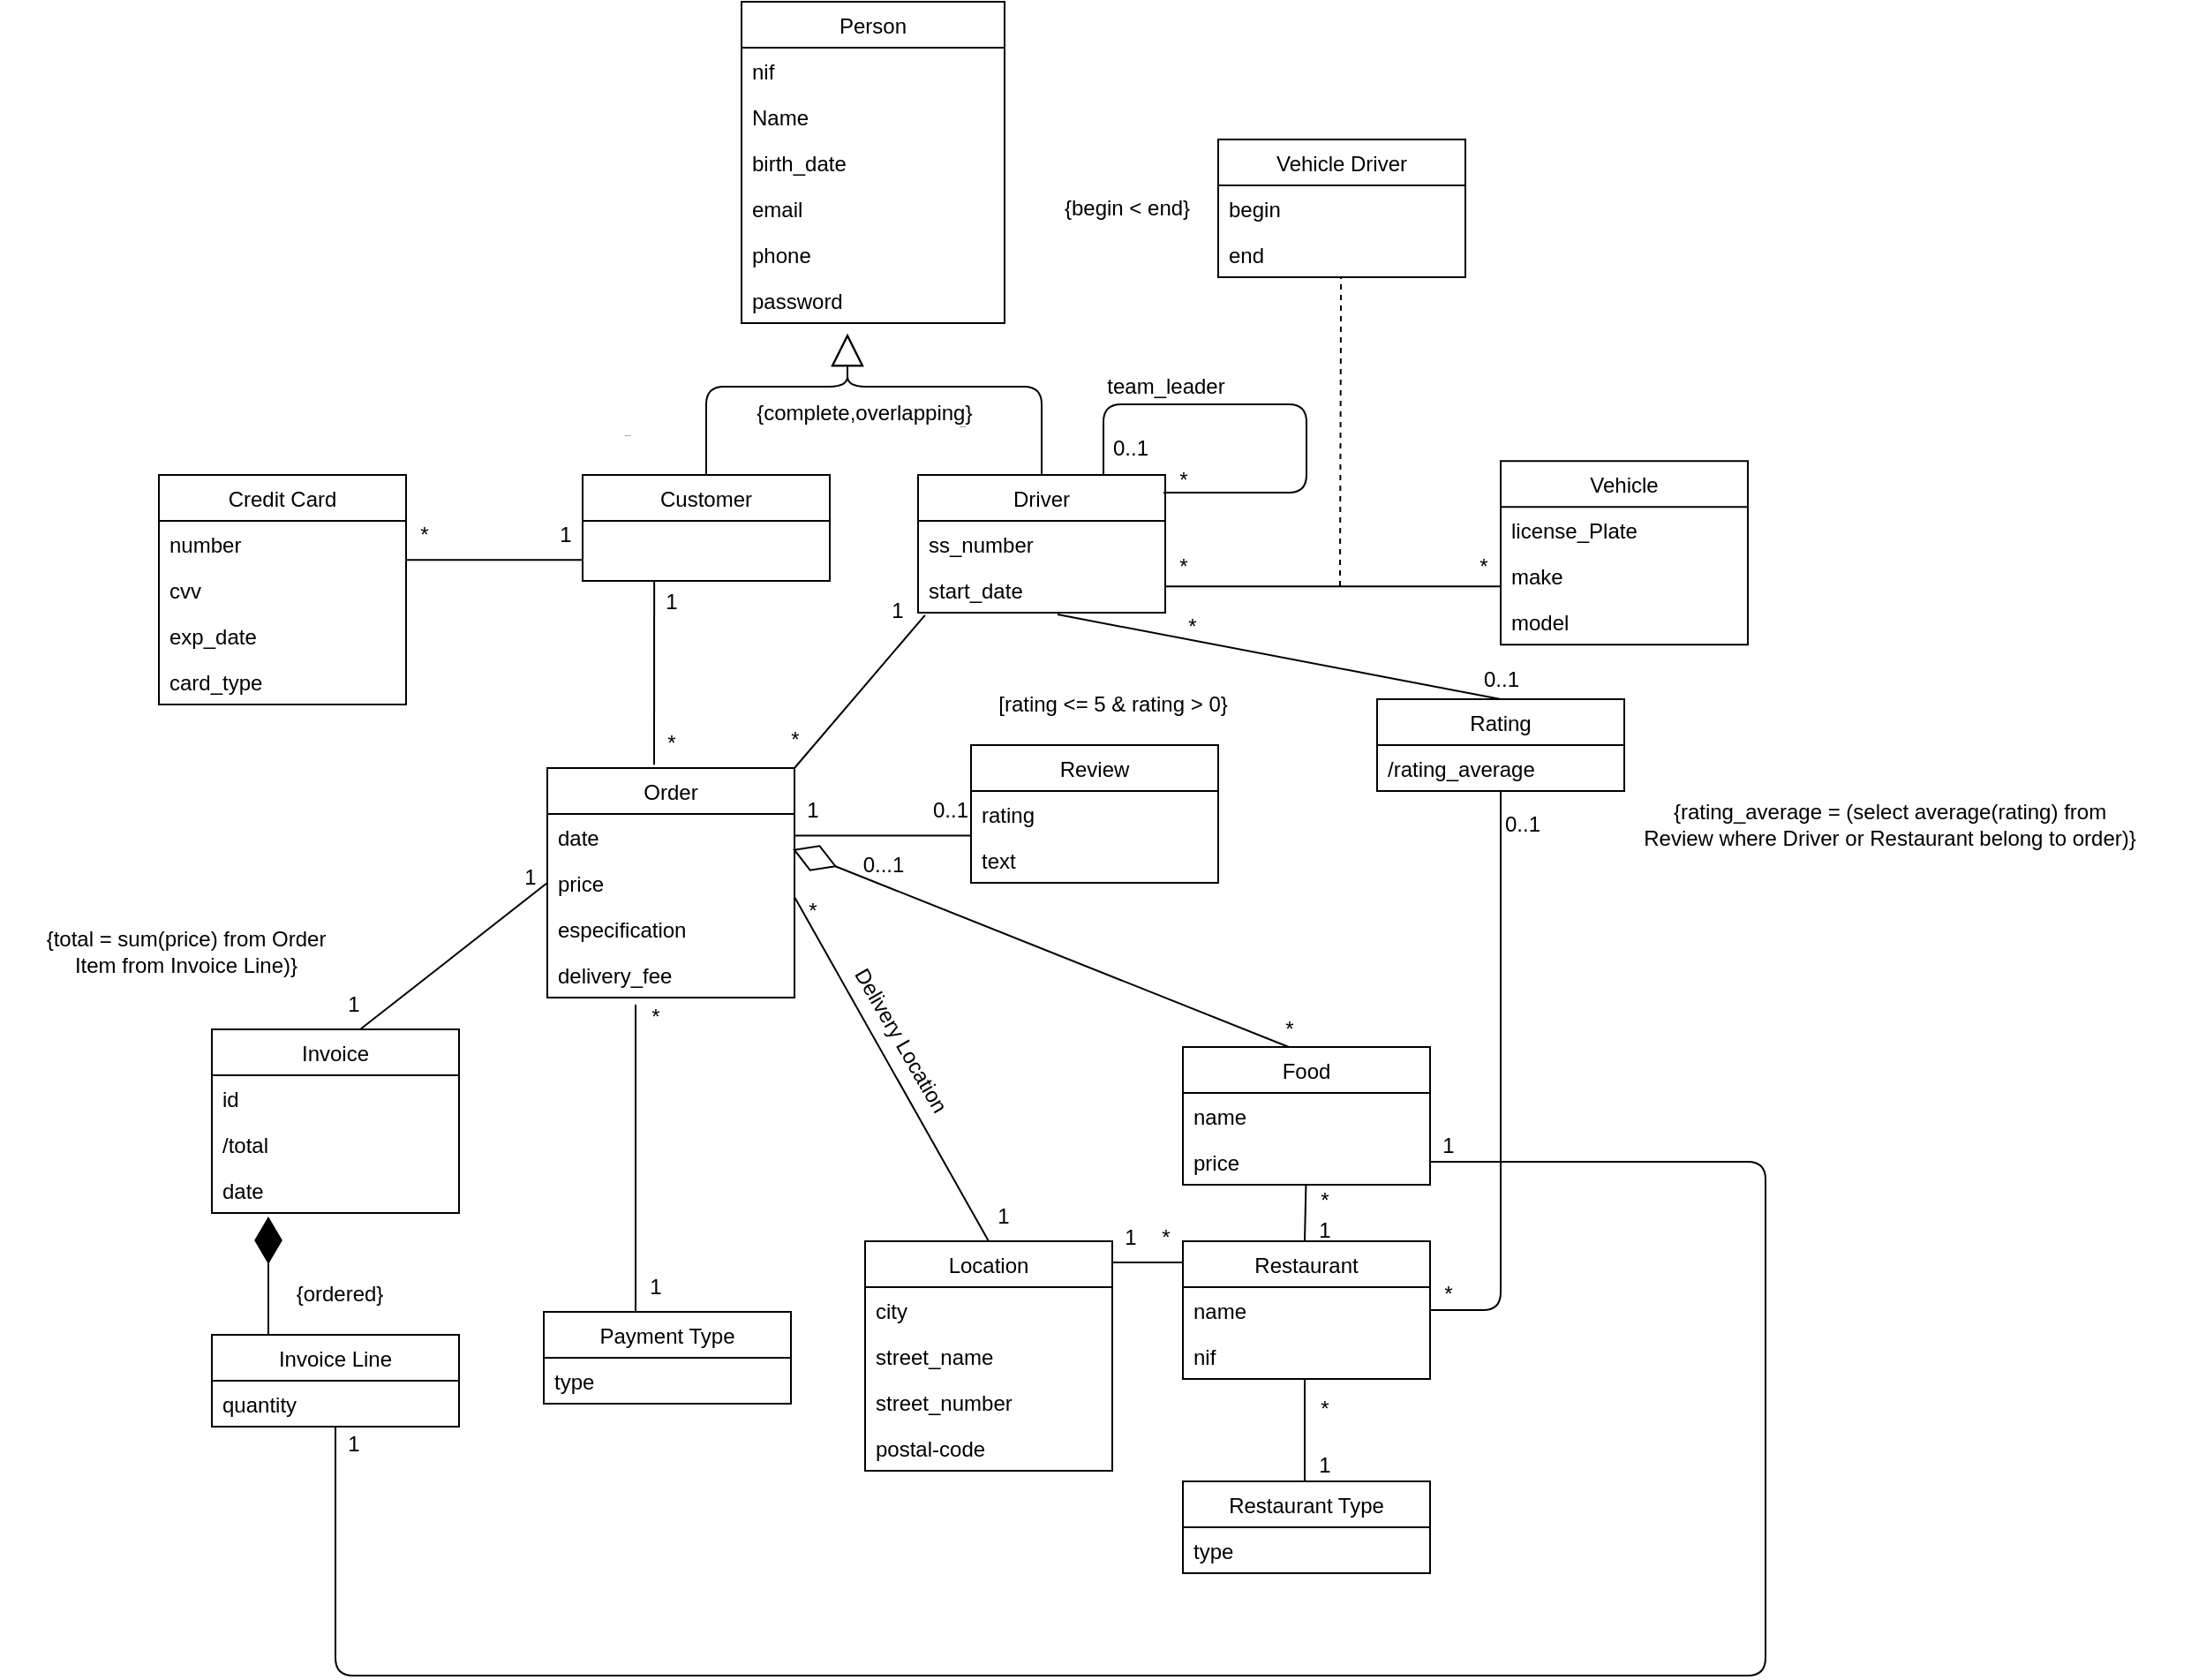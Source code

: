 <mxfile version="12.9.3" type="device"><diagram id="x4gW-zz0H5W8stwuuXS4" name="Page-1"><mxGraphModel dx="2037" dy="700" grid="1" gridSize="10" guides="1" tooltips="1" connect="1" arrows="1" fold="1" page="1" pageScale="1" pageWidth="850" pageHeight="1100" math="0" shadow="0"><root><mxCell id="0"/><mxCell id="1" parent="0"/><object label="Person" id="hmPX8hJOSWV2uHWbl7bB-1"><mxCell style="swimlane;fontStyle=0;childLayout=stackLayout;horizontal=1;startSize=26;fillColor=none;horizontalStack=0;resizeParent=1;resizeParentMax=0;resizeLast=0;collapsible=1;marginBottom=0;aspect=fixed;" parent="1" vertex="1"><mxGeometry x="420" y="12" width="149" height="182" as="geometry"/></mxCell></object><mxCell id="hmPX8hJOSWV2uHWbl7bB-2" value="nif" style="text;strokeColor=none;fillColor=none;align=left;verticalAlign=top;spacingLeft=4;spacingRight=4;overflow=hidden;rotatable=0;points=[[0,0.5],[1,0.5]];portConstraint=eastwest;" parent="hmPX8hJOSWV2uHWbl7bB-1" vertex="1"><mxGeometry y="26" width="149" height="26" as="geometry"/></mxCell><mxCell id="hmPX8hJOSWV2uHWbl7bB-3" value="Name" style="text;strokeColor=none;fillColor=none;align=left;verticalAlign=top;spacingLeft=4;spacingRight=4;overflow=hidden;rotatable=0;points=[[0,0.5],[1,0.5]];portConstraint=eastwest;" parent="hmPX8hJOSWV2uHWbl7bB-1" vertex="1"><mxGeometry y="52" width="149" height="26" as="geometry"/></mxCell><mxCell id="hmPX8hJOSWV2uHWbl7bB-4" value="birth_date" style="text;strokeColor=none;fillColor=none;align=left;verticalAlign=top;spacingLeft=4;spacingRight=4;overflow=hidden;rotatable=0;points=[[0,0.5],[1,0.5]];portConstraint=eastwest;" parent="hmPX8hJOSWV2uHWbl7bB-1" vertex="1"><mxGeometry y="78" width="149" height="26" as="geometry"/></mxCell><mxCell id="hmPX8hJOSWV2uHWbl7bB-5" value="email" style="text;strokeColor=none;fillColor=none;align=left;verticalAlign=top;spacingLeft=4;spacingRight=4;overflow=hidden;rotatable=0;points=[[0,0.5],[1,0.5]];portConstraint=eastwest;" parent="hmPX8hJOSWV2uHWbl7bB-1" vertex="1"><mxGeometry y="104" width="149" height="26" as="geometry"/></mxCell><mxCell id="hmPX8hJOSWV2uHWbl7bB-6" value="phone" style="text;strokeColor=none;fillColor=none;align=left;verticalAlign=top;spacingLeft=4;spacingRight=4;overflow=hidden;rotatable=0;points=[[0,0.5],[1,0.5]];portConstraint=eastwest;" parent="hmPX8hJOSWV2uHWbl7bB-1" vertex="1"><mxGeometry y="130" width="149" height="26" as="geometry"/></mxCell><mxCell id="hmPX8hJOSWV2uHWbl7bB-7" value="password" style="text;strokeColor=none;fillColor=none;align=left;verticalAlign=top;spacingLeft=4;spacingRight=4;overflow=hidden;rotatable=0;points=[[0,0.5],[1,0.5]];portConstraint=eastwest;" parent="hmPX8hJOSWV2uHWbl7bB-1" vertex="1"><mxGeometry y="156" width="149" height="26" as="geometry"/></mxCell><mxCell id="hmPX8hJOSWV2uHWbl7bB-8" value="Customer" style="swimlane;fontStyle=0;childLayout=stackLayout;horizontal=1;startSize=26;fillColor=none;horizontalStack=0;resizeParent=1;resizeParentMax=0;resizeLast=0;collapsible=1;marginBottom=0;" parent="1" vertex="1"><mxGeometry x="330" y="280" width="140" height="60" as="geometry"/></mxCell><mxCell id="hmPX8hJOSWV2uHWbl7bB-9" value="Driver" style="swimlane;fontStyle=0;childLayout=stackLayout;horizontal=1;startSize=26;fillColor=none;horizontalStack=0;resizeParent=1;resizeParentMax=0;resizeLast=0;collapsible=1;marginBottom=0;" parent="1" vertex="1"><mxGeometry x="520" y="280" width="140" height="78" as="geometry"/></mxCell><mxCell id="hmPX8hJOSWV2uHWbl7bB-10" value="ss_number" style="text;strokeColor=none;fillColor=none;align=left;verticalAlign=top;spacingLeft=4;spacingRight=4;overflow=hidden;rotatable=0;points=[[0,0.5],[1,0.5]];portConstraint=eastwest;" parent="hmPX8hJOSWV2uHWbl7bB-9" vertex="1"><mxGeometry y="26" width="140" height="26" as="geometry"/></mxCell><mxCell id="hmPX8hJOSWV2uHWbl7bB-11" value="start_date" style="text;strokeColor=none;fillColor=none;align=left;verticalAlign=top;spacingLeft=4;spacingRight=4;overflow=hidden;rotatable=0;points=[[0,0.5],[1,0.5]];portConstraint=eastwest;" parent="hmPX8hJOSWV2uHWbl7bB-9" vertex="1"><mxGeometry y="52" width="140" height="26" as="geometry"/></mxCell><mxCell id="hmPX8hJOSWV2uHWbl7bB-12" value="Order" style="swimlane;fontStyle=0;childLayout=stackLayout;horizontal=1;startSize=26;fillColor=none;horizontalStack=0;resizeParent=1;resizeParentMax=0;resizeLast=0;collapsible=1;marginBottom=0;" parent="1" vertex="1"><mxGeometry x="310" y="446" width="140" height="130" as="geometry"/></mxCell><mxCell id="hmPX8hJOSWV2uHWbl7bB-13" value="date" style="text;strokeColor=none;fillColor=none;align=left;verticalAlign=top;spacingLeft=4;spacingRight=4;overflow=hidden;rotatable=0;points=[[0,0.5],[1,0.5]];portConstraint=eastwest;" parent="hmPX8hJOSWV2uHWbl7bB-12" vertex="1"><mxGeometry y="26" width="140" height="26" as="geometry"/></mxCell><mxCell id="hmPX8hJOSWV2uHWbl7bB-14" value="price" style="text;strokeColor=none;fillColor=none;align=left;verticalAlign=top;spacingLeft=4;spacingRight=4;overflow=hidden;rotatable=0;points=[[0,0.5],[1,0.5]];portConstraint=eastwest;" parent="hmPX8hJOSWV2uHWbl7bB-12" vertex="1"><mxGeometry y="52" width="140" height="26" as="geometry"/></mxCell><mxCell id="g-7WznA3Voh3nUn90X7V-6" value="especification" style="text;strokeColor=none;fillColor=none;align=left;verticalAlign=top;spacingLeft=4;spacingRight=4;overflow=hidden;rotatable=0;points=[[0,0.5],[1,0.5]];portConstraint=eastwest;" parent="hmPX8hJOSWV2uHWbl7bB-12" vertex="1"><mxGeometry y="78" width="140" height="26" as="geometry"/></mxCell><mxCell id="qX_uHMlTKKUctfKTz_rC-2" value="delivery_fee" style="text;strokeColor=none;fillColor=none;align=left;verticalAlign=top;spacingLeft=4;spacingRight=4;overflow=hidden;rotatable=0;points=[[0,0.5],[1,0.5]];portConstraint=eastwest;" vertex="1" parent="hmPX8hJOSWV2uHWbl7bB-12"><mxGeometry y="104" width="140" height="26" as="geometry"/></mxCell><mxCell id="hmPX8hJOSWV2uHWbl7bB-18" value="Rating" style="swimlane;fontStyle=0;childLayout=stackLayout;horizontal=1;startSize=26;fillColor=none;horizontalStack=0;resizeParent=1;resizeParentMax=0;resizeLast=0;collapsible=1;marginBottom=0;" parent="1" vertex="1"><mxGeometry x="780" y="407" width="140" height="52" as="geometry"/></mxCell><mxCell id="hmPX8hJOSWV2uHWbl7bB-19" value="/rating_average" style="text;strokeColor=none;fillColor=none;align=left;verticalAlign=top;spacingLeft=4;spacingRight=4;overflow=hidden;rotatable=0;points=[[0,0.5],[1,0.5]];portConstraint=eastwest;" parent="hmPX8hJOSWV2uHWbl7bB-18" vertex="1"><mxGeometry y="26" width="140" height="26" as="geometry"/></mxCell><mxCell id="hmPX8hJOSWV2uHWbl7bB-20" value="Review" style="swimlane;fontStyle=0;childLayout=stackLayout;horizontal=1;startSize=26;fillColor=none;horizontalStack=0;resizeParent=1;resizeParentMax=0;resizeLast=0;collapsible=1;marginBottom=0;" parent="1" vertex="1"><mxGeometry x="550" y="433" width="140" height="78" as="geometry"/></mxCell><mxCell id="hmPX8hJOSWV2uHWbl7bB-21" value="rating" style="text;strokeColor=none;fillColor=none;align=left;verticalAlign=top;spacingLeft=4;spacingRight=4;overflow=hidden;rotatable=0;points=[[0,0.5],[1,0.5]];portConstraint=eastwest;" parent="hmPX8hJOSWV2uHWbl7bB-20" vertex="1"><mxGeometry y="26" width="140" height="26" as="geometry"/></mxCell><mxCell id="hmPX8hJOSWV2uHWbl7bB-22" value="text" style="text;strokeColor=none;fillColor=none;align=left;verticalAlign=top;spacingLeft=4;spacingRight=4;overflow=hidden;rotatable=0;points=[[0,0.5],[1,0.5]];portConstraint=eastwest;" parent="hmPX8hJOSWV2uHWbl7bB-20" vertex="1"><mxGeometry y="52" width="140" height="26" as="geometry"/></mxCell><mxCell id="hmPX8hJOSWV2uHWbl7bB-15" value="Vehicle" style="swimlane;fontStyle=0;childLayout=stackLayout;horizontal=1;startSize=26;fillColor=none;horizontalStack=0;resizeParent=1;resizeParentMax=0;resizeLast=0;collapsible=1;marginBottom=0;" parent="1" vertex="1"><mxGeometry x="850" y="272.14" width="140" height="104" as="geometry"/></mxCell><mxCell id="hmPX8hJOSWV2uHWbl7bB-16" style="edgeStyle=orthogonalEdgeStyle;rounded=0;orthogonalLoop=1;jettySize=auto;html=1;exitX=1;exitY=0.5;exitDx=0;exitDy=0;" parent="hmPX8hJOSWV2uHWbl7bB-15" source="hmPX8hJOSWV2uHWbl7bB-17" target="hmPX8hJOSWV2uHWbl7bB-17" edge="1"><mxGeometry relative="1" as="geometry"/></mxCell><mxCell id="hmPX8hJOSWV2uHWbl7bB-17" value="license_Plate" style="text;strokeColor=none;fillColor=none;align=left;verticalAlign=top;spacingLeft=4;spacingRight=4;overflow=hidden;rotatable=0;points=[[0,0.5],[1,0.5]];portConstraint=eastwest;" parent="hmPX8hJOSWV2uHWbl7bB-15" vertex="1"><mxGeometry y="26" width="140" height="26" as="geometry"/></mxCell><mxCell id="qX_uHMlTKKUctfKTz_rC-3" value="make" style="text;strokeColor=none;fillColor=none;align=left;verticalAlign=top;spacingLeft=4;spacingRight=4;overflow=hidden;rotatable=0;points=[[0,0.5],[1,0.5]];portConstraint=eastwest;" vertex="1" parent="hmPX8hJOSWV2uHWbl7bB-15"><mxGeometry y="52" width="140" height="26" as="geometry"/></mxCell><mxCell id="qX_uHMlTKKUctfKTz_rC-4" value="model" style="text;strokeColor=none;fillColor=none;align=left;verticalAlign=top;spacingLeft=4;spacingRight=4;overflow=hidden;rotatable=0;points=[[0,0.5],[1,0.5]];portConstraint=eastwest;" vertex="1" parent="hmPX8hJOSWV2uHWbl7bB-15"><mxGeometry y="78" width="140" height="26" as="geometry"/></mxCell><mxCell id="hmPX8hJOSWV2uHWbl7bB-23" value="Food" style="swimlane;fontStyle=0;childLayout=stackLayout;horizontal=1;startSize=26;fillColor=none;horizontalStack=0;resizeParent=1;resizeParentMax=0;resizeLast=0;collapsible=1;marginBottom=0;" parent="1" vertex="1"><mxGeometry x="670" y="604" width="140" height="78" as="geometry"/></mxCell><mxCell id="hmPX8hJOSWV2uHWbl7bB-24" value="name" style="text;strokeColor=none;fillColor=none;align=left;verticalAlign=top;spacingLeft=4;spacingRight=4;overflow=hidden;rotatable=0;points=[[0,0.5],[1,0.5]];portConstraint=eastwest;" parent="hmPX8hJOSWV2uHWbl7bB-23" vertex="1"><mxGeometry y="26" width="140" height="26" as="geometry"/></mxCell><mxCell id="hmPX8hJOSWV2uHWbl7bB-25" value="price" style="text;strokeColor=none;fillColor=none;align=left;verticalAlign=top;spacingLeft=4;spacingRight=4;overflow=hidden;rotatable=0;points=[[0,0.5],[1,0.5]];portConstraint=eastwest;" parent="hmPX8hJOSWV2uHWbl7bB-23" vertex="1"><mxGeometry y="52" width="140" height="26" as="geometry"/></mxCell><mxCell id="56qyV9dsgoLXQfU-FJvZ-68" value="" style="endArrow=diamondThin;endFill=0;endSize=24;html=1;entryX=0.993;entryY=0.769;entryDx=0;entryDy=0;entryPerimeter=0;" parent="hmPX8hJOSWV2uHWbl7bB-23" target="hmPX8hJOSWV2uHWbl7bB-13" edge="1"><mxGeometry width="160" relative="1" as="geometry"><mxPoint x="60" as="sourcePoint"/><mxPoint x="220" as="targetPoint"/></mxGeometry></mxCell><mxCell id="hmPX8hJOSWV2uHWbl7bB-26" value="Restaurant" style="swimlane;fontStyle=0;childLayout=stackLayout;horizontal=1;startSize=26;fillColor=none;horizontalStack=0;resizeParent=1;resizeParentMax=0;resizeLast=0;collapsible=1;marginBottom=0;" parent="1" vertex="1"><mxGeometry x="670" y="714" width="140" height="78" as="geometry"/></mxCell><mxCell id="hmPX8hJOSWV2uHWbl7bB-27" value="name" style="text;strokeColor=none;fillColor=none;align=left;verticalAlign=top;spacingLeft=4;spacingRight=4;overflow=hidden;rotatable=0;points=[[0,0.5],[1,0.5]];portConstraint=eastwest;" parent="hmPX8hJOSWV2uHWbl7bB-26" vertex="1"><mxGeometry y="26" width="140" height="26" as="geometry"/></mxCell><mxCell id="xYkYuIALFyzCIt_aJhcX-15" value="" style="endArrow=none;html=1;fontSize=12;" parent="hmPX8hJOSWV2uHWbl7bB-26" target="hmPX8hJOSWV2uHWbl7bB-25" edge="1"><mxGeometry width="50" height="50" relative="1" as="geometry"><mxPoint x="69" as="sourcePoint"/><mxPoint x="69" y="-17" as="targetPoint"/></mxGeometry></mxCell><mxCell id="56qyV9dsgoLXQfU-FJvZ-5" value="nif" style="text;strokeColor=none;fillColor=none;align=left;verticalAlign=top;spacingLeft=4;spacingRight=4;overflow=hidden;rotatable=0;points=[[0,0.5],[1,0.5]];portConstraint=eastwest;" parent="hmPX8hJOSWV2uHWbl7bB-26" vertex="1"><mxGeometry y="52" width="140" height="26" as="geometry"/></mxCell><mxCell id="hmPX8hJOSWV2uHWbl7bB-28" value="Payment Type" style="swimlane;fontStyle=0;childLayout=stackLayout;horizontal=1;startSize=26;fillColor=none;horizontalStack=0;resizeParent=1;resizeParentMax=0;resizeLast=0;collapsible=1;marginBottom=0;" parent="1" vertex="1"><mxGeometry x="308" y="754" width="140" height="52" as="geometry"/></mxCell><mxCell id="hmPX8hJOSWV2uHWbl7bB-31" value="type" style="text;strokeColor=none;fillColor=none;align=left;verticalAlign=top;spacingLeft=4;spacingRight=4;overflow=hidden;rotatable=0;points=[[0,0.5],[1,0.5]];portConstraint=eastwest;" parent="hmPX8hJOSWV2uHWbl7bB-28" vertex="1"><mxGeometry y="26" width="140" height="26" as="geometry"/></mxCell><mxCell id="hmPX8hJOSWV2uHWbl7bB-32" value="Invoice" style="swimlane;fontStyle=0;childLayout=stackLayout;horizontal=1;startSize=26;fillColor=none;horizontalStack=0;resizeParent=1;resizeParentMax=0;resizeLast=0;collapsible=1;marginBottom=0;" parent="1" vertex="1"><mxGeometry x="120" y="594" width="140" height="104" as="geometry"/></mxCell><mxCell id="hmPX8hJOSWV2uHWbl7bB-33" value="id" style="text;strokeColor=none;fillColor=none;align=left;verticalAlign=top;spacingLeft=4;spacingRight=4;overflow=hidden;rotatable=0;points=[[0,0.5],[1,0.5]];portConstraint=eastwest;" parent="hmPX8hJOSWV2uHWbl7bB-32" vertex="1"><mxGeometry y="26" width="140" height="26" as="geometry"/></mxCell><mxCell id="hmPX8hJOSWV2uHWbl7bB-34" value="/total" style="text;strokeColor=none;fillColor=none;align=left;verticalAlign=top;spacingLeft=4;spacingRight=4;overflow=hidden;rotatable=0;points=[[0,0.5],[1,0.5]];portConstraint=eastwest;" parent="hmPX8hJOSWV2uHWbl7bB-32" vertex="1"><mxGeometry y="52" width="140" height="26" as="geometry"/></mxCell><mxCell id="hmPX8hJOSWV2uHWbl7bB-35" value="date" style="text;strokeColor=none;fillColor=none;align=left;verticalAlign=top;spacingLeft=4;spacingRight=4;overflow=hidden;rotatable=0;points=[[0,0.5],[1,0.5]];portConstraint=eastwest;" parent="hmPX8hJOSWV2uHWbl7bB-32" vertex="1"><mxGeometry y="78" width="140" height="26" as="geometry"/></mxCell><mxCell id="hmPX8hJOSWV2uHWbl7bB-41" value="Credit Card" style="swimlane;fontStyle=0;childLayout=stackLayout;horizontal=1;startSize=26;fillColor=none;horizontalStack=0;resizeParent=1;resizeParentMax=0;resizeLast=0;collapsible=1;marginBottom=0;" parent="1" vertex="1"><mxGeometry x="90" y="280" width="140" height="130" as="geometry"/></mxCell><mxCell id="hmPX8hJOSWV2uHWbl7bB-42" value="number" style="text;strokeColor=none;fillColor=none;align=left;verticalAlign=top;spacingLeft=4;spacingRight=4;overflow=hidden;rotatable=0;points=[[0,0.5],[1,0.5]];portConstraint=eastwest;" parent="hmPX8hJOSWV2uHWbl7bB-41" vertex="1"><mxGeometry y="26" width="140" height="26" as="geometry"/></mxCell><mxCell id="hmPX8hJOSWV2uHWbl7bB-43" value="cvv" style="text;strokeColor=none;fillColor=none;align=left;verticalAlign=top;spacingLeft=4;spacingRight=4;overflow=hidden;rotatable=0;points=[[0,0.5],[1,0.5]];portConstraint=eastwest;" parent="hmPX8hJOSWV2uHWbl7bB-41" vertex="1"><mxGeometry y="52" width="140" height="26" as="geometry"/></mxCell><mxCell id="hmPX8hJOSWV2uHWbl7bB-44" value="exp_date" style="text;strokeColor=none;fillColor=none;align=left;verticalAlign=top;spacingLeft=4;spacingRight=4;overflow=hidden;rotatable=0;points=[[0,0.5],[1,0.5]];portConstraint=eastwest;" parent="hmPX8hJOSWV2uHWbl7bB-41" vertex="1"><mxGeometry y="78" width="140" height="26" as="geometry"/></mxCell><mxCell id="hmPX8hJOSWV2uHWbl7bB-45" value="card_type" style="text;strokeColor=none;fillColor=none;align=left;verticalAlign=top;spacingLeft=4;spacingRight=4;overflow=hidden;rotatable=0;points=[[0,0.5],[1,0.5]];portConstraint=eastwest;" parent="hmPX8hJOSWV2uHWbl7bB-41" vertex="1"><mxGeometry y="104" width="140" height="26" as="geometry"/></mxCell><mxCell id="hmPX8hJOSWV2uHWbl7bB-50" value="Location" style="swimlane;fontStyle=0;childLayout=stackLayout;horizontal=1;startSize=26;fillColor=none;horizontalStack=0;resizeParent=1;resizeParentMax=0;resizeLast=0;collapsible=1;marginBottom=0;" parent="1" vertex="1"><mxGeometry x="490" y="714" width="140" height="130" as="geometry"/></mxCell><mxCell id="hmPX8hJOSWV2uHWbl7bB-51" value="city" style="text;strokeColor=none;fillColor=none;align=left;verticalAlign=top;spacingLeft=4;spacingRight=4;overflow=hidden;rotatable=0;points=[[0,0.5],[1,0.5]];portConstraint=eastwest;" parent="hmPX8hJOSWV2uHWbl7bB-50" vertex="1"><mxGeometry y="26" width="140" height="26" as="geometry"/></mxCell><mxCell id="hmPX8hJOSWV2uHWbl7bB-52" value="street_name" style="text;strokeColor=none;fillColor=none;align=left;verticalAlign=top;spacingLeft=4;spacingRight=4;overflow=hidden;rotatable=0;points=[[0,0.5],[1,0.5]];portConstraint=eastwest;" parent="hmPX8hJOSWV2uHWbl7bB-50" vertex="1"><mxGeometry y="52" width="140" height="26" as="geometry"/></mxCell><mxCell id="hmPX8hJOSWV2uHWbl7bB-53" value="street_number" style="text;strokeColor=none;fillColor=none;align=left;verticalAlign=top;spacingLeft=4;spacingRight=4;overflow=hidden;rotatable=0;points=[[0,0.5],[1,0.5]];portConstraint=eastwest;" parent="hmPX8hJOSWV2uHWbl7bB-50" vertex="1"><mxGeometry y="78" width="140" height="26" as="geometry"/></mxCell><mxCell id="hmPX8hJOSWV2uHWbl7bB-54" value="postal-code" style="text;strokeColor=none;fillColor=none;align=left;verticalAlign=top;spacingLeft=4;spacingRight=4;overflow=hidden;rotatable=0;points=[[0,0.5],[1,0.5]];portConstraint=eastwest;" parent="hmPX8hJOSWV2uHWbl7bB-50" vertex="1"><mxGeometry y="104" width="140" height="26" as="geometry"/></mxCell><mxCell id="hmPX8hJOSWV2uHWbl7bB-55" value="Restaurant Type" style="swimlane;fontStyle=0;childLayout=stackLayout;horizontal=1;startSize=26;fillColor=none;horizontalStack=0;resizeParent=1;resizeParentMax=0;resizeLast=0;collapsible=1;marginBottom=0;" parent="1" vertex="1"><mxGeometry x="670" y="850" width="140" height="52" as="geometry"/></mxCell><mxCell id="hmPX8hJOSWV2uHWbl7bB-56" value="type" style="text;strokeColor=none;fillColor=none;align=left;verticalAlign=top;spacingLeft=4;spacingRight=4;overflow=hidden;rotatable=0;points=[[0,0.5],[1,0.5]];portConstraint=eastwest;" parent="hmPX8hJOSWV2uHWbl7bB-55" vertex="1"><mxGeometry y="26" width="140" height="26" as="geometry"/></mxCell><mxCell id="hmPX8hJOSWV2uHWbl7bB-59" value="Extends" style="endArrow=block;endSize=16;endFill=0;html=1;exitX=0.5;exitY=0;exitDx=0;exitDy=0;fontSize=1;" parent="1" source="hmPX8hJOSWV2uHWbl7bB-8" edge="1"><mxGeometry x="-0.707" y="45" width="160" relative="1" as="geometry"><mxPoint x="425" y="210" as="sourcePoint"/><mxPoint x="480" y="200" as="targetPoint"/><Array as="points"><mxPoint x="400" y="230"/><mxPoint x="480" y="230"/></Array><mxPoint as="offset"/></mxGeometry></mxCell><mxCell id="hmPX8hJOSWV2uHWbl7bB-60" value="Extends" style="endArrow=block;endSize=16;endFill=0;html=1;exitX=0.5;exitY=0;exitDx=0;exitDy=0;fontSize=1;" parent="1" source="hmPX8hJOSWV2uHWbl7bB-9" edge="1"><mxGeometry x="-0.707" y="45" width="160" relative="1" as="geometry"><mxPoint x="400" y="250" as="sourcePoint"/><mxPoint x="480" y="200" as="targetPoint"/><Array as="points"><mxPoint x="590" y="230"/><mxPoint x="480" y="230"/></Array><mxPoint as="offset"/></mxGeometry></mxCell><mxCell id="hmPX8hJOSWV2uHWbl7bB-61" value="{&lt;font style=&quot;font-size: 12px&quot;&gt;{complete,overlapping}&lt;/font&gt;" style="text;html=1;resizable=0;autosize=1;align=center;verticalAlign=middle;points=[];fillColor=none;strokeColor=none;rounded=0;fontSize=1;" parent="1" vertex="1"><mxGeometry x="409" y="240" width="160" height="10" as="geometry"/></mxCell><mxCell id="hmPX8hJOSWV2uHWbl7bB-72" value="" style="endArrow=none;html=1;fontSize=12;entryX=0.504;entryY=1.083;entryDx=0;entryDy=0;entryPerimeter=0;exitX=0.025;exitY=1.108;exitDx=0;exitDy=0;exitPerimeter=0;" parent="1" source="hmPX8hJOSWV2uHWbl7bB-74" edge="1"><mxGeometry width="50" height="50" relative="1" as="geometry"><mxPoint x="371" y="440" as="sourcePoint"/><mxPoint x="370.56" y="339.998" as="targetPoint"/></mxGeometry></mxCell><mxCell id="hmPX8hJOSWV2uHWbl7bB-73" value="1" style="text;html=1;resizable=0;autosize=1;align=center;verticalAlign=middle;points=[];fillColor=none;strokeColor=none;rounded=0;fontSize=12;" parent="1" vertex="1"><mxGeometry x="370" y="341.84" width="20" height="20" as="geometry"/></mxCell><mxCell id="hmPX8hJOSWV2uHWbl7bB-74" value="*" style="text;html=1;resizable=0;autosize=1;align=center;verticalAlign=middle;points=[];fillColor=none;strokeColor=none;rounded=0;fontSize=12;" parent="1" vertex="1"><mxGeometry x="370" y="422.0" width="20" height="20" as="geometry"/></mxCell><mxCell id="hmPX8hJOSWV2uHWbl7bB-75" style="edgeStyle=orthogonalEdgeStyle;rounded=0;orthogonalLoop=1;jettySize=auto;html=1;exitX=1;exitY=0.5;exitDx=0;exitDy=0;" parent="1" edge="1"><mxGeometry relative="1" as="geometry"><mxPoint x="230.0" y="359.14" as="sourcePoint"/><mxPoint x="230.0" y="359.14" as="targetPoint"/></mxGeometry></mxCell><mxCell id="hmPX8hJOSWV2uHWbl7bB-76" value="" style="line;strokeWidth=1;fillColor=none;align=left;verticalAlign=middle;spacingTop=-1;spacingLeft=3;spacingRight=3;rotatable=0;labelPosition=right;points=[];portConstraint=eastwest;fontSize=12;" parent="1" vertex="1"><mxGeometry x="230" y="324.14" width="100" height="8" as="geometry"/></mxCell><mxCell id="hmPX8hJOSWV2uHWbl7bB-77" value="" style="edgeStyle=none;rounded=0;orthogonalLoop=1;jettySize=auto;html=1;fontSize=12;" parent="1" edge="1"><mxGeometry relative="1" as="geometry"><mxPoint x="230.0" y="361.007" as="sourcePoint"/><mxPoint x="230.0" y="361.007" as="targetPoint"/></mxGeometry></mxCell><mxCell id="hmPX8hJOSWV2uHWbl7bB-78" value="*" style="text;html=1;resizable=0;autosize=1;align=center;verticalAlign=middle;points=[];fillColor=none;strokeColor=none;rounded=0;fontSize=12;" parent="1" vertex="1"><mxGeometry x="230" y="304.14" width="20" height="20" as="geometry"/></mxCell><mxCell id="hmPX8hJOSWV2uHWbl7bB-79" value="1" style="text;html=1;resizable=0;autosize=1;align=center;verticalAlign=middle;points=[];fillColor=none;strokeColor=none;rounded=0;fontSize=12;" parent="1" vertex="1"><mxGeometry x="310" y="304.14" width="20" height="20" as="geometry"/></mxCell><mxCell id="hmPX8hJOSWV2uHWbl7bB-80" value="" style="endArrow=none;html=1;fontSize=12;entryX=0.028;entryY=1.054;entryDx=0;entryDy=0;entryPerimeter=0;" parent="1" target="hmPX8hJOSWV2uHWbl7bB-11" edge="1"><mxGeometry width="50" height="50" relative="1" as="geometry"><mxPoint x="450" y="446" as="sourcePoint"/><mxPoint x="500" y="396" as="targetPoint"/></mxGeometry></mxCell><mxCell id="hmPX8hJOSWV2uHWbl7bB-81" value="1" style="text;html=1;resizable=0;autosize=1;align=center;verticalAlign=middle;points=[];fillColor=none;strokeColor=none;rounded=0;fontSize=12;" parent="1" vertex="1"><mxGeometry x="498" y="347.14" width="20" height="20" as="geometry"/></mxCell><mxCell id="hmPX8hJOSWV2uHWbl7bB-82" value="*" style="text;html=1;resizable=0;autosize=1;align=center;verticalAlign=middle;points=[];fillColor=none;strokeColor=none;rounded=0;fontSize=12;" parent="1" vertex="1"><mxGeometry x="440" y="420.0" width="20" height="20" as="geometry"/></mxCell><mxCell id="hmPX8hJOSWV2uHWbl7bB-84" value="*" style="text;html=1;resizable=0;autosize=1;align=center;verticalAlign=middle;points=[];fillColor=none;strokeColor=none;rounded=0;fontSize=12;" parent="1" vertex="1"><mxGeometry x="361.2" y="577" width="20" height="20" as="geometry"/></mxCell><mxCell id="hmPX8hJOSWV2uHWbl7bB-85" value="1" style="text;html=1;resizable=0;autosize=1;align=center;verticalAlign=middle;points=[];fillColor=none;strokeColor=none;rounded=0;fontSize=12;" parent="1" vertex="1"><mxGeometry x="361.2" y="730" width="20" height="20" as="geometry"/></mxCell><mxCell id="hmPX8hJOSWV2uHWbl7bB-86" style="edgeStyle=orthogonalEdgeStyle;rounded=0;orthogonalLoop=1;jettySize=auto;html=1;exitX=1;exitY=0.5;exitDx=0;exitDy=0;" parent="1" edge="1"><mxGeometry relative="1" as="geometry"><mxPoint x="450.0" y="515.3" as="sourcePoint"/><mxPoint x="450.0" y="515.3" as="targetPoint"/></mxGeometry></mxCell><mxCell id="hmPX8hJOSWV2uHWbl7bB-87" value="" style="line;strokeWidth=1;fillColor=none;align=left;verticalAlign=middle;spacingTop=-1;spacingLeft=3;spacingRight=3;rotatable=0;labelPosition=right;points=[];portConstraint=eastwest;fontSize=12;" parent="1" vertex="1"><mxGeometry x="450" y="480.3" width="100" height="8" as="geometry"/></mxCell><mxCell id="hmPX8hJOSWV2uHWbl7bB-88" value="" style="edgeStyle=none;rounded=0;orthogonalLoop=1;jettySize=auto;html=1;fontSize=12;" parent="1" edge="1"><mxGeometry relative="1" as="geometry"><mxPoint x="450.0" y="517.167" as="sourcePoint"/><mxPoint x="450.0" y="517.167" as="targetPoint"/></mxGeometry></mxCell><mxCell id="hmPX8hJOSWV2uHWbl7bB-89" value="1" style="text;html=1;resizable=0;autosize=1;align=center;verticalAlign=middle;points=[];fillColor=none;strokeColor=none;rounded=0;fontSize=12;" parent="1" vertex="1"><mxGeometry x="450" y="460.3" width="20" height="20" as="geometry"/></mxCell><mxCell id="hmPX8hJOSWV2uHWbl7bB-90" value="0..1" style="text;html=1;resizable=0;autosize=1;align=center;verticalAlign=middle;points=[];fillColor=none;strokeColor=none;rounded=0;fontSize=12;" parent="1" vertex="1"><mxGeometry x="518" y="460.3" width="40" height="20" as="geometry"/></mxCell><mxCell id="hmPX8hJOSWV2uHWbl7bB-92" value="*" style="text;html=1;resizable=0;autosize=1;align=center;verticalAlign=middle;points=[];fillColor=none;strokeColor=none;rounded=0;fontSize=12;" parent="1" vertex="1"><mxGeometry x="450" y="517" width="20" height="20" as="geometry"/></mxCell><mxCell id="hmPX8hJOSWV2uHWbl7bB-93" value="1" style="text;html=1;resizable=0;autosize=1;align=center;verticalAlign=middle;points=[];fillColor=none;strokeColor=none;rounded=0;fontSize=12;" parent="1" vertex="1"><mxGeometry x="558" y="690" width="20" height="20" as="geometry"/></mxCell><mxCell id="xYkYuIALFyzCIt_aJhcX-3" value="" style="line;strokeWidth=1;fillColor=none;align=left;verticalAlign=middle;spacingTop=-1;spacingLeft=3;spacingRight=3;rotatable=0;labelPosition=right;points=[];portConstraint=eastwest;fontSize=12;" parent="1" vertex="1"><mxGeometry x="630" y="722" width="40" height="8" as="geometry"/></mxCell><mxCell id="xYkYuIALFyzCIt_aJhcX-21" value="" style="endArrow=none;html=1;fontSize=12;" parent="1" edge="1"><mxGeometry width="50" height="50" relative="1" as="geometry"><mxPoint x="739" y="850" as="sourcePoint"/><mxPoint x="739" y="792" as="targetPoint"/></mxGeometry></mxCell><mxCell id="xYkYuIALFyzCIt_aJhcX-34" value="" style="endArrow=none;html=1;fontSize=12;exitX=0.5;exitY=0;exitDx=0;exitDy=0;entryX=0.564;entryY=1.038;entryDx=0;entryDy=0;entryPerimeter=0;" parent="1" source="hmPX8hJOSWV2uHWbl7bB-18" target="hmPX8hJOSWV2uHWbl7bB-11" edge="1"><mxGeometry width="50" height="50" relative="1" as="geometry"><mxPoint x="809" y="447.3" as="sourcePoint"/><mxPoint x="809.56" y="371.458" as="targetPoint"/></mxGeometry></mxCell><mxCell id="xYkYuIALFyzCIt_aJhcX-35" value="" style="endArrow=none;html=1;fontSize=12;entryX=0.5;entryY=1;entryDx=0;entryDy=0;exitX=1;exitY=0.5;exitDx=0;exitDy=0;" parent="1" source="hmPX8hJOSWV2uHWbl7bB-26" target="hmPX8hJOSWV2uHWbl7bB-18" edge="1"><mxGeometry width="50" height="50" relative="1" as="geometry"><mxPoint x="950" y="590" as="sourcePoint"/><mxPoint x="800" y="497.998" as="targetPoint"/><Array as="points"><mxPoint x="850" y="753"/></Array></mxGeometry></mxCell><mxCell id="xYkYuIALFyzCIt_aJhcX-55" value="*" style="text;html=1;resizable=0;autosize=1;align=center;verticalAlign=middle;points=[];fillColor=none;strokeColor=none;rounded=0;fontSize=12;" parent="1" vertex="1"><mxGeometry x="650" y="702" width="20" height="20" as="geometry"/></mxCell><mxCell id="xYkYuIALFyzCIt_aJhcX-56" value="1" style="text;html=1;resizable=0;autosize=1;align=center;verticalAlign=middle;points=[];fillColor=none;strokeColor=none;rounded=0;fontSize=12;" parent="1" vertex="1"><mxGeometry x="630" y="702" width="20" height="20" as="geometry"/></mxCell><mxCell id="xYkYuIALFyzCIt_aJhcX-59" value="1" style="text;html=1;resizable=0;autosize=1;align=center;verticalAlign=middle;points=[];fillColor=none;strokeColor=none;rounded=0;fontSize=12;" parent="1" vertex="1"><mxGeometry x="740" y="831" width="20" height="20" as="geometry"/></mxCell><mxCell id="xYkYuIALFyzCIt_aJhcX-60" value="*" style="text;html=1;resizable=0;autosize=1;align=center;verticalAlign=middle;points=[];fillColor=none;strokeColor=none;rounded=0;fontSize=12;" parent="1" vertex="1"><mxGeometry x="740" y="799" width="20" height="20" as="geometry"/></mxCell><mxCell id="xYkYuIALFyzCIt_aJhcX-61" value="*" style="text;html=1;resizable=0;autosize=1;align=center;verticalAlign=middle;points=[];fillColor=none;strokeColor=none;rounded=0;fontSize=12;" parent="1" vertex="1"><mxGeometry x="810" y="734" width="20" height="20" as="geometry"/></mxCell><mxCell id="xYkYuIALFyzCIt_aJhcX-62" value="0..1" style="text;html=1;resizable=0;autosize=1;align=center;verticalAlign=middle;points=[];fillColor=none;strokeColor=none;rounded=0;fontSize=12;" parent="1" vertex="1"><mxGeometry x="842" y="468.3" width="40" height="20" as="geometry"/></mxCell><mxCell id="xYkYuIALFyzCIt_aJhcX-65" value="*" style="text;html=1;resizable=0;autosize=1;align=center;verticalAlign=middle;points=[];fillColor=none;strokeColor=none;rounded=0;fontSize=12;" parent="1" vertex="1"><mxGeometry x="740" y="681" width="20" height="20" as="geometry"/></mxCell><mxCell id="xYkYuIALFyzCIt_aJhcX-66" value="1" style="text;html=1;resizable=0;autosize=1;align=center;verticalAlign=middle;points=[];fillColor=none;strokeColor=none;rounded=0;fontSize=12;" parent="1" vertex="1"><mxGeometry x="740" y="698" width="20" height="20" as="geometry"/></mxCell><mxCell id="xYkYuIALFyzCIt_aJhcX-71" value="*" style="text;html=1;resizable=0;autosize=1;align=center;verticalAlign=middle;points=[];fillColor=none;strokeColor=none;rounded=0;fontSize=12;" parent="1" vertex="1"><mxGeometry x="665" y="356.14" width="20" height="20" as="geometry"/></mxCell><mxCell id="xYkYuIALFyzCIt_aJhcX-72" value="0..1" style="text;html=1;resizable=0;autosize=1;align=center;verticalAlign=middle;points=[];fillColor=none;strokeColor=none;rounded=0;fontSize=12;" parent="1" vertex="1"><mxGeometry x="830" y="386" width="40" height="20" as="geometry"/></mxCell><mxCell id="56qyV9dsgoLXQfU-FJvZ-7" value="" style="endArrow=none;html=1;fontSize=12;entryX=0.5;entryY=0;entryDx=0;entryDy=0;" parent="1" target="hmPX8hJOSWV2uHWbl7bB-50" edge="1"><mxGeometry width="50" height="50" relative="1" as="geometry"><mxPoint x="450" y="519" as="sourcePoint"/><mxPoint x="490" y="610" as="targetPoint"/></mxGeometry></mxCell><mxCell id="56qyV9dsgoLXQfU-FJvZ-20" value="" style="endArrow=none;html=1;fontSize=12;exitX=0;exitY=0.5;exitDx=0;exitDy=0;" parent="1" source="hmPX8hJOSWV2uHWbl7bB-14" edge="1"><mxGeometry width="50" height="50" relative="1" as="geometry"><mxPoint x="335.98" y="630.952" as="sourcePoint"/><mxPoint x="204.02" y="594" as="targetPoint"/></mxGeometry></mxCell><mxCell id="56qyV9dsgoLXQfU-FJvZ-21" value="1" style="text;html=1;resizable=0;autosize=1;align=center;verticalAlign=middle;points=[];fillColor=none;strokeColor=none;rounded=0;fontSize=12;" parent="1" vertex="1"><mxGeometry x="290" y="498" width="20" height="20" as="geometry"/></mxCell><mxCell id="56qyV9dsgoLXQfU-FJvZ-22" value="1" style="text;html=1;resizable=0;autosize=1;align=center;verticalAlign=middle;points=[];fillColor=none;strokeColor=none;rounded=0;fontSize=12;" parent="1" vertex="1"><mxGeometry x="190" y="570" width="20" height="20" as="geometry"/></mxCell><mxCell id="56qyV9dsgoLXQfU-FJvZ-30" value="" style="endArrow=none;html=1;fontSize=12;exitX=1;exitY=0.5;exitDx=0;exitDy=0;" parent="1" source="hmPX8hJOSWV2uHWbl7bB-25" edge="1"><mxGeometry width="50" height="50" relative="1" as="geometry"><mxPoint x="321.96" y="855.952" as="sourcePoint"/><mxPoint x="190" y="819" as="targetPoint"/><Array as="points"><mxPoint x="1000" y="669"/><mxPoint x="1000" y="960"/><mxPoint x="190" y="960"/></Array></mxGeometry></mxCell><mxCell id="56qyV9dsgoLXQfU-FJvZ-32" value="1" style="text;html=1;resizable=0;autosize=1;align=center;verticalAlign=middle;points=[];fillColor=none;strokeColor=none;rounded=0;fontSize=12;" parent="1" vertex="1"><mxGeometry x="190" y="819" width="20" height="20" as="geometry"/></mxCell><mxCell id="56qyV9dsgoLXQfU-FJvZ-42" value="Vehicle Driver" style="swimlane;fontStyle=0;childLayout=stackLayout;horizontal=1;startSize=26;fillColor=none;horizontalStack=0;resizeParent=1;resizeParentMax=0;resizeLast=0;collapsible=1;marginBottom=0;" parent="1" vertex="1"><mxGeometry x="690" y="90" width="140" height="78" as="geometry"/></mxCell><mxCell id="56qyV9dsgoLXQfU-FJvZ-43" style="edgeStyle=orthogonalEdgeStyle;rounded=0;orthogonalLoop=1;jettySize=auto;html=1;exitX=1;exitY=0.5;exitDx=0;exitDy=0;" parent="56qyV9dsgoLXQfU-FJvZ-42" source="56qyV9dsgoLXQfU-FJvZ-44" target="56qyV9dsgoLXQfU-FJvZ-44" edge="1"><mxGeometry relative="1" as="geometry"/></mxCell><mxCell id="56qyV9dsgoLXQfU-FJvZ-44" value="begin" style="text;strokeColor=none;fillColor=none;align=left;verticalAlign=top;spacingLeft=4;spacingRight=4;overflow=hidden;rotatable=0;points=[[0,0.5],[1,0.5]];portConstraint=eastwest;" parent="56qyV9dsgoLXQfU-FJvZ-42" vertex="1"><mxGeometry y="26" width="140" height="26" as="geometry"/></mxCell><mxCell id="56qyV9dsgoLXQfU-FJvZ-54" value="end" style="text;strokeColor=none;fillColor=none;align=left;verticalAlign=top;spacingLeft=4;spacingRight=4;overflow=hidden;rotatable=0;points=[[0,0.5],[1,0.5]];portConstraint=eastwest;" parent="56qyV9dsgoLXQfU-FJvZ-42" vertex="1"><mxGeometry y="52" width="140" height="26" as="geometry"/></mxCell><mxCell id="56qyV9dsgoLXQfU-FJvZ-70" value="" style="line;strokeWidth=1;fillColor=none;align=left;verticalAlign=middle;spacingTop=-1;spacingLeft=3;spacingRight=3;rotatable=0;labelPosition=right;points=[];portConstraint=eastwest;fontSize=12;" parent="1" vertex="1"><mxGeometry x="660" y="339.14" width="190" height="8" as="geometry"/></mxCell><mxCell id="56qyV9dsgoLXQfU-FJvZ-71" value="" style="endArrow=none;html=1;fontSize=12;exitX=0.521;exitY=0.483;exitDx=0;exitDy=0;entryX=0.504;entryY=1.083;entryDx=0;entryDy=0;entryPerimeter=0;exitPerimeter=0;dashed=1;" parent="1" source="56qyV9dsgoLXQfU-FJvZ-70" edge="1"><mxGeometry width="50" height="50" relative="1" as="geometry"><mxPoint x="759" y="243.84" as="sourcePoint"/><mxPoint x="759.56" y="167.998" as="targetPoint"/></mxGeometry></mxCell><mxCell id="56qyV9dsgoLXQfU-FJvZ-72" value="*" style="text;html=1;resizable=0;autosize=1;align=center;verticalAlign=middle;points=[];fillColor=none;strokeColor=none;rounded=0;fontSize=12;" parent="1" vertex="1"><mxGeometry x="660" y="321.84" width="20" height="20" as="geometry"/></mxCell><mxCell id="56qyV9dsgoLXQfU-FJvZ-75" value="*" style="text;html=1;resizable=0;autosize=1;align=center;verticalAlign=middle;points=[];fillColor=none;strokeColor=none;rounded=0;fontSize=12;" parent="1" vertex="1"><mxGeometry x="830" y="321.84" width="20" height="20" as="geometry"/></mxCell><mxCell id="56qyV9dsgoLXQfU-FJvZ-76" value="0...1" style="text;html=1;resizable=0;autosize=1;align=center;verticalAlign=middle;points=[];fillColor=none;strokeColor=none;rounded=0;fontSize=12;" parent="1" vertex="1"><mxGeometry x="480" y="491" width="40" height="20" as="geometry"/></mxCell><mxCell id="56qyV9dsgoLXQfU-FJvZ-80" value="*" style="text;html=1;resizable=0;autosize=1;align=center;verticalAlign=middle;points=[];fillColor=none;strokeColor=none;rounded=0;fontSize=12;" parent="1" vertex="1"><mxGeometry x="720" y="584" width="20" height="20" as="geometry"/></mxCell><mxCell id="g-7WznA3Voh3nUn90X7V-1" value="Delivery Location" style="text;html=1;align=center;verticalAlign=middle;resizable=0;points=[];autosize=1;rotation=60;" parent="1" vertex="1"><mxGeometry x="450" y="590" width="120" height="20" as="geometry"/></mxCell><mxCell id="hmPX8hJOSWV2uHWbl7bB-83" value="" style="endArrow=none;html=1;fontSize=12;" parent="1" edge="1"><mxGeometry width="50" height="50" relative="1" as="geometry"><mxPoint x="360" y="754" as="sourcePoint"/><mxPoint x="360" y="580" as="targetPoint"/></mxGeometry></mxCell><mxCell id="wwi7h_PkKIzx45XCcMi--1" value="" style="endArrow=none;html=1;entryX=0.75;entryY=0;entryDx=0;entryDy=0;" parent="1" target="hmPX8hJOSWV2uHWbl7bB-9" edge="1"><mxGeometry width="50" height="50" relative="1" as="geometry"><mxPoint x="659" y="290" as="sourcePoint"/><mxPoint x="710" y="243.14" as="targetPoint"/><Array as="points"><mxPoint x="740" y="290"/><mxPoint x="740" y="240"/><mxPoint x="625" y="240"/></Array></mxGeometry></mxCell><mxCell id="wwi7h_PkKIzx45XCcMi--2" value="0..1" style="text;html=1;align=center;verticalAlign=middle;resizable=0;points=[];autosize=1;" parent="1" vertex="1"><mxGeometry x="620" y="255" width="40" height="20" as="geometry"/></mxCell><mxCell id="wwi7h_PkKIzx45XCcMi--3" value="*" style="text;html=1;align=center;verticalAlign=middle;resizable=0;points=[];autosize=1;" parent="1" vertex="1"><mxGeometry x="660" y="273.14" width="20" height="20" as="geometry"/></mxCell><mxCell id="wwi7h_PkKIzx45XCcMi--4" value="team_leader" style="text;html=1;align=center;verticalAlign=middle;resizable=0;points=[];autosize=1;" parent="1" vertex="1"><mxGeometry x="615" y="220" width="90" height="20" as="geometry"/></mxCell><mxCell id="wwi7h_PkKIzx45XCcMi--6" value="&lt;div&gt;&lt;span class=&quot;_mh6 _wsc&quot; id=&quot;cch_fc0856aa13f304&quot;&gt;&lt;span&gt;&lt;span&gt;{rating_average = (select average(rating) from &lt;br&gt;&lt;/span&gt;&lt;/span&gt;&lt;/span&gt;&lt;/div&gt;&lt;div&gt;&lt;span class=&quot;_mh6 _wsc&quot; id=&quot;cch_fc0856aa13f304&quot;&gt;&lt;span&gt;&lt;span&gt;Review where Driver or Restaurant belong to order)}&lt;/span&gt;&lt;/span&gt;&lt;/span&gt;&lt;/div&gt;" style="text;html=1;align=center;verticalAlign=middle;resizable=0;points=[];autosize=1;" parent="1" vertex="1"><mxGeometry x="900" y="463.3" width="340" height="30" as="geometry"/></mxCell><mxCell id="wwi7h_PkKIzx45XCcMi--8" value="{begin &amp;lt; end}" style="text;html=1;align=center;verticalAlign=middle;resizable=0;points=[];autosize=1;" parent="1" vertex="1"><mxGeometry x="583" y="119" width="110" height="20" as="geometry"/></mxCell><mxCell id="wwi7h_PkKIzx45XCcMi--9" value="{ordered}" style="text;html=1;align=center;verticalAlign=middle;resizable=0;points=[];autosize=1;" parent="1" vertex="1"><mxGeometry x="152" y="734" width="80" height="20" as="geometry"/></mxCell><mxCell id="wwi7h_PkKIzx45XCcMi--10" value="&lt;div&gt;{total = sum(price) from Order&lt;/div&gt;&lt;div&gt; Item from Invoice Line)}&lt;/div&gt;" style="text;html=1;align=center;verticalAlign=middle;resizable=0;points=[];autosize=1;" parent="1" vertex="1"><mxGeometry y="535" width="210" height="30" as="geometry"/></mxCell><mxCell id="wwi7h_PkKIzx45XCcMi--12" value="[rating &amp;lt;= 5 &amp;amp; rating &amp;gt; 0}" style="text;html=1;align=center;verticalAlign=middle;resizable=0;points=[];autosize=1;" parent="1" vertex="1"><mxGeometry x="540" y="400" width="180" height="20" as="geometry"/></mxCell><mxCell id="qX_uHMlTKKUctfKTz_rC-8" value="1" style="text;html=1;align=center;verticalAlign=middle;resizable=0;points=[];autosize=1;" vertex="1" parent="1"><mxGeometry x="810" y="650" width="20" height="20" as="geometry"/></mxCell><mxCell id="qX_uHMlTKKUctfKTz_rC-9" value="" style="endArrow=diamondThin;endFill=1;endSize=24;html=1;" edge="1" parent="1"><mxGeometry width="160" relative="1" as="geometry"><mxPoint x="152" y="767" as="sourcePoint"/><mxPoint x="152" y="700" as="targetPoint"/></mxGeometry></mxCell><mxCell id="qX_uHMlTKKUctfKTz_rC-10" value="Invoice Line" style="swimlane;fontStyle=0;childLayout=stackLayout;horizontal=1;startSize=26;fillColor=none;horizontalStack=0;resizeParent=1;resizeParentMax=0;resizeLast=0;collapsible=1;marginBottom=0;" vertex="1" parent="1"><mxGeometry x="120" y="767" width="140" height="52" as="geometry"/></mxCell><mxCell id="qX_uHMlTKKUctfKTz_rC-11" value="quantity" style="text;strokeColor=none;fillColor=none;align=left;verticalAlign=top;spacingLeft=4;spacingRight=4;overflow=hidden;rotatable=0;points=[[0,0.5],[1,0.5]];portConstraint=eastwest;" vertex="1" parent="qX_uHMlTKKUctfKTz_rC-10"><mxGeometry y="26" width="140" height="26" as="geometry"/></mxCell></root></mxGraphModel></diagram></mxfile>